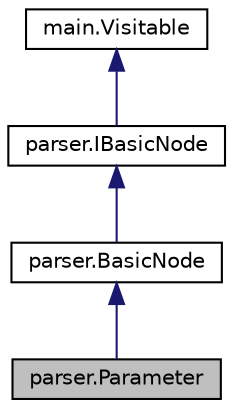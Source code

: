 digraph "parser.Parameter"
{
  edge [fontname="Helvetica",fontsize="10",labelfontname="Helvetica",labelfontsize="10"];
  node [fontname="Helvetica",fontsize="10",shape=record];
  Node1 [label="parser.Parameter",height=0.2,width=0.4,color="black", fillcolor="grey75", style="filled", fontcolor="black"];
  Node2 -> Node1 [dir="back",color="midnightblue",fontsize="10",style="solid"];
  Node2 [label="parser.BasicNode",height=0.2,width=0.4,color="black", fillcolor="white", style="filled",URL="$classparser_1_1_basic_node.html"];
  Node3 -> Node2 [dir="back",color="midnightblue",fontsize="10",style="solid"];
  Node3 [label="parser.IBasicNode",height=0.2,width=0.4,color="black", fillcolor="white", style="filled",URL="$interfaceparser_1_1_i_basic_node.html"];
  Node4 -> Node3 [dir="back",color="midnightblue",fontsize="10",style="solid"];
  Node4 [label="main.Visitable",height=0.2,width=0.4,color="black", fillcolor="white", style="filled",URL="$interfacemain_1_1_visitable.html"];
}
